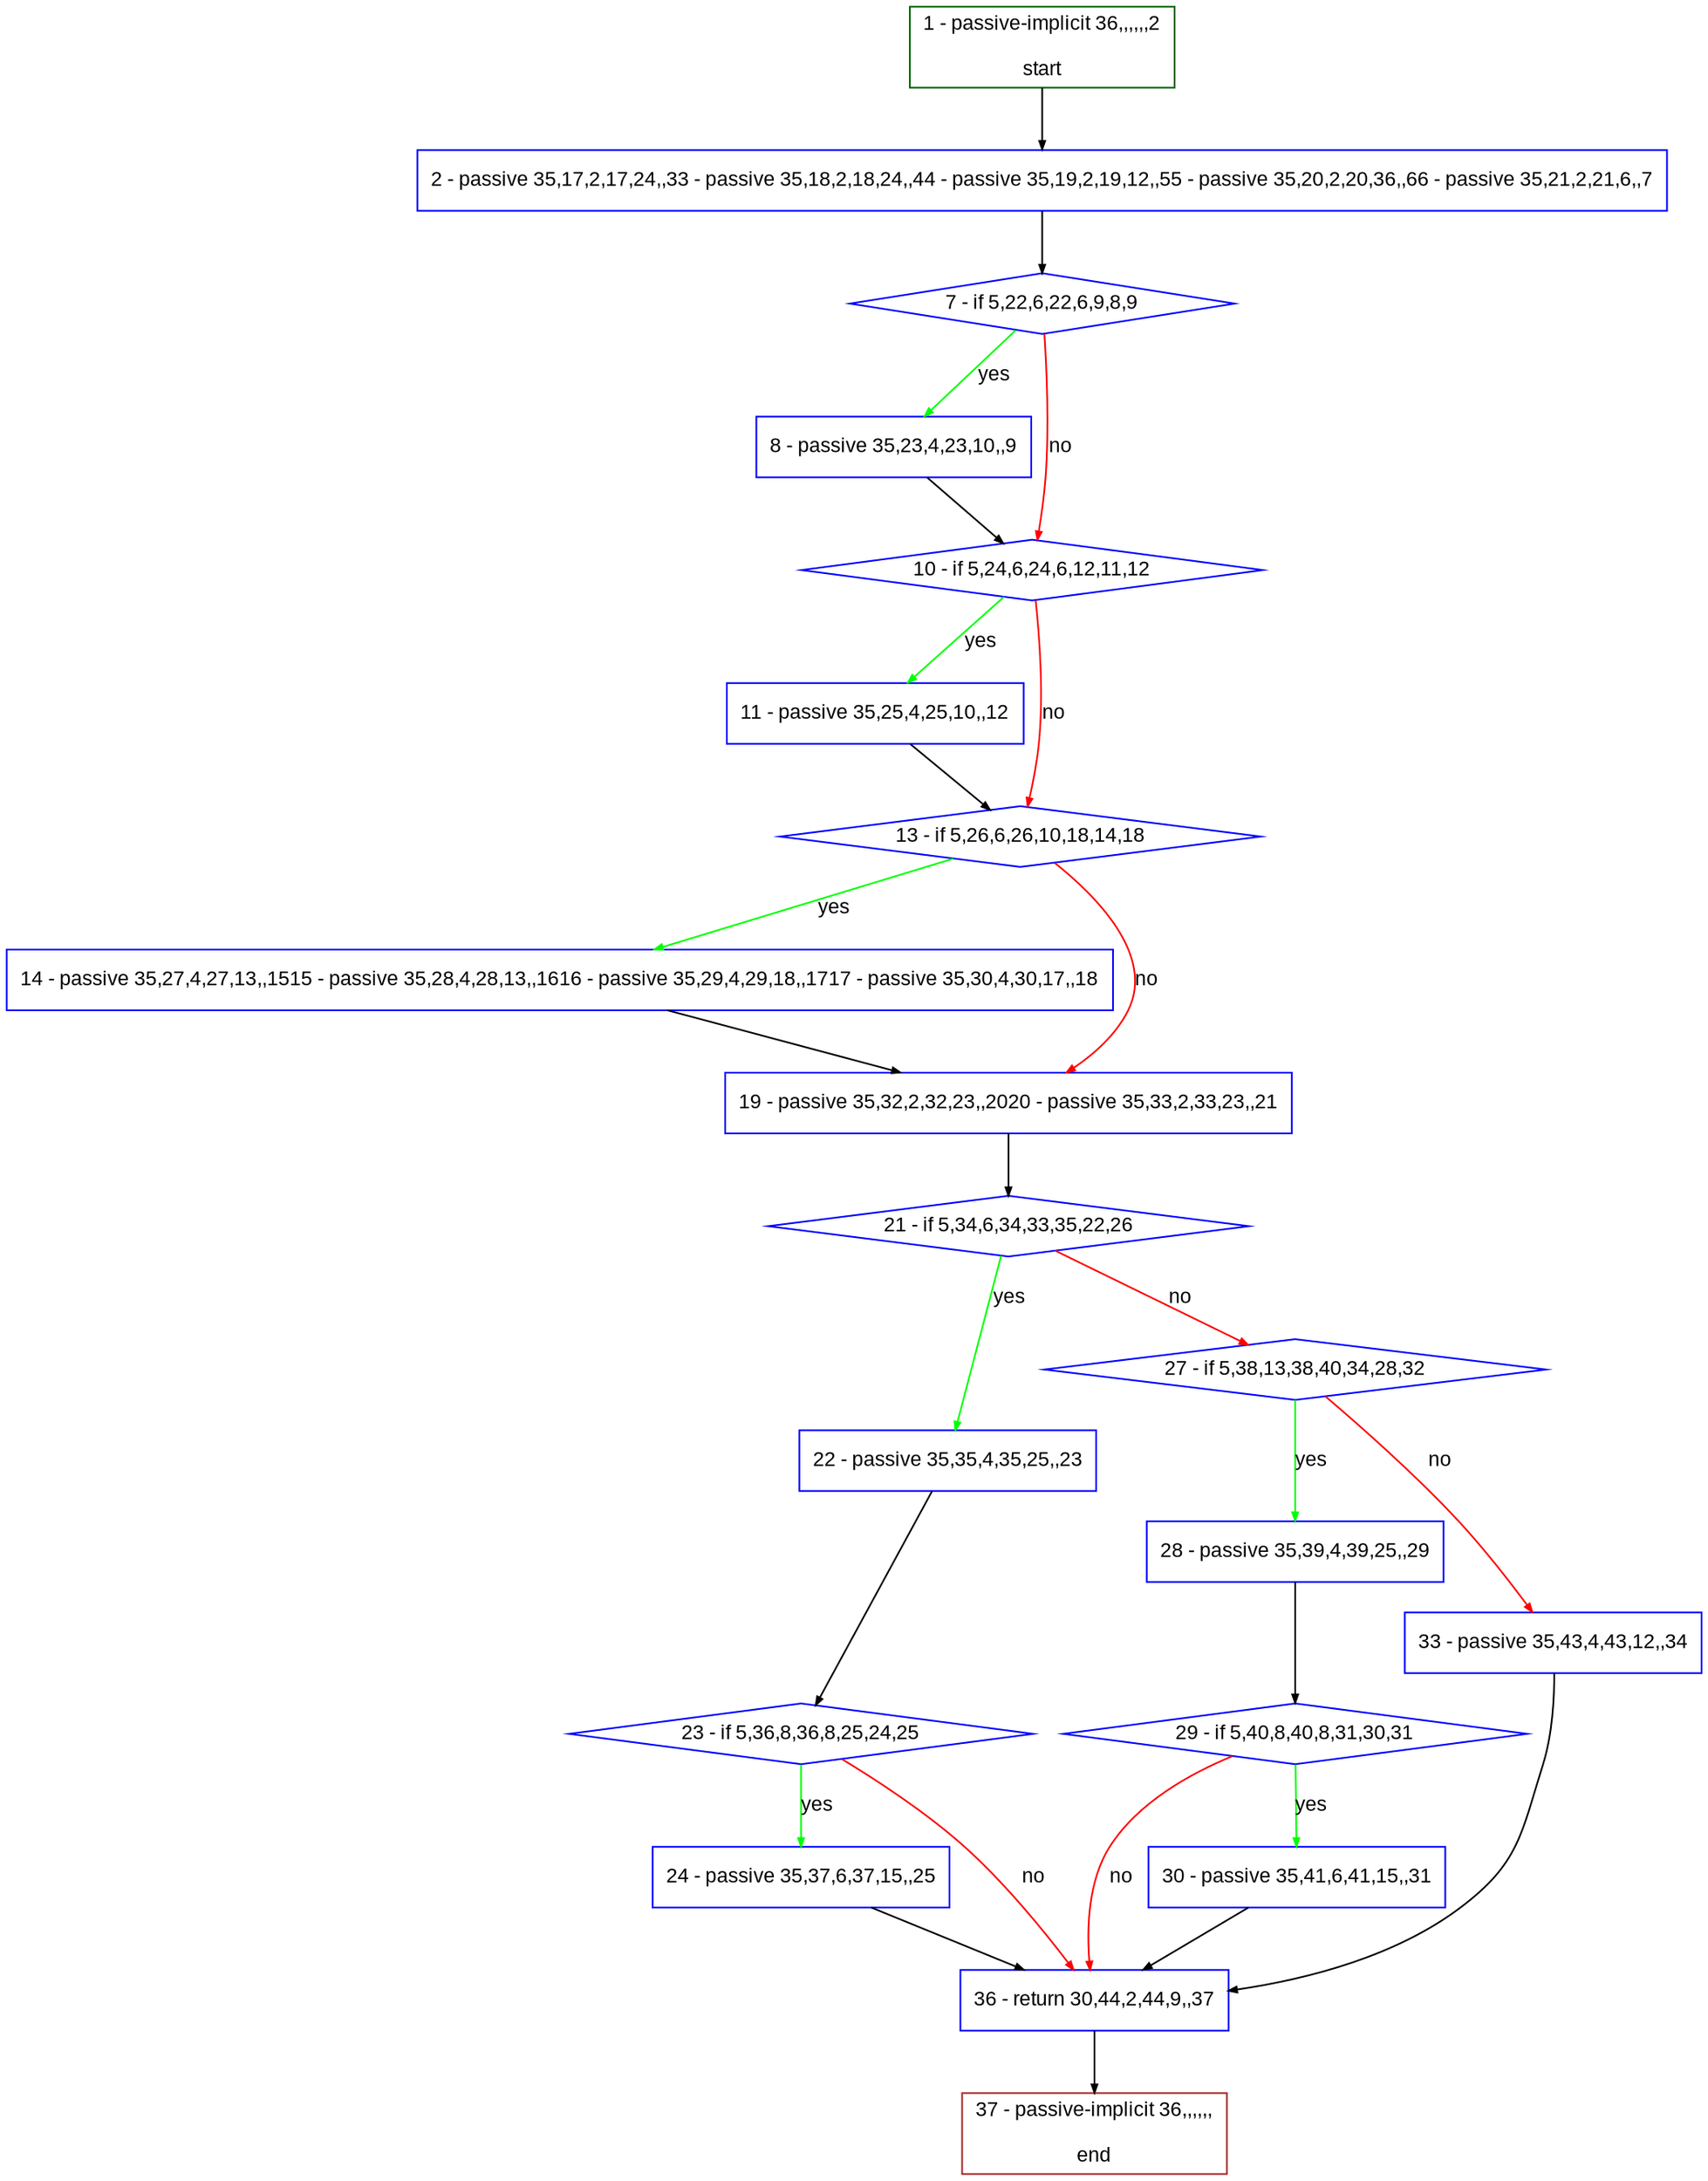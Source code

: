 digraph "" {
  graph [bgcolor="white", fillcolor="#FFFFCC", pack="true", packmode="clust", fontname="Arial", label="", fontsize="12", compound="true", style="rounded,filled"];
  node [node_initialized="no", fillcolor="white", fontname="Arial", label="", color="grey", fontsize="12", fixedsize="false", compound="true", shape="rectangle", style="filled"];
  edge [arrowtail="none", lhead="", fontcolor="black", fontname="Arial", label="", color="black", fontsize="12", arrowhead="normal", arrowsize="0.5", compound="true", ltail="", dir="forward"];
  __N1 [fillcolor="#ffffff", label="2 - passive 35,17,2,17,24,,33 - passive 35,18,2,18,24,,44 - passive 35,19,2,19,12,,55 - passive 35,20,2,20,36,,66 - passive 35,21,2,21,6,,7", color="#0000ff", shape="box", style="filled"];
  __N2 [fillcolor="#ffffff", label="1 - passive-implicit 36,,,,,,2\n\nstart", color="#006400", shape="box", style="filled"];
  __N3 [fillcolor="#ffffff", label="7 - if 5,22,6,22,6,9,8,9", color="#0000ff", shape="diamond", style="filled"];
  __N4 [fillcolor="#ffffff", label="8 - passive 35,23,4,23,10,,9", color="#0000ff", shape="box", style="filled"];
  __N5 [fillcolor="#ffffff", label="10 - if 5,24,6,24,6,12,11,12", color="#0000ff", shape="diamond", style="filled"];
  __N6 [fillcolor="#ffffff", label="11 - passive 35,25,4,25,10,,12", color="#0000ff", shape="box", style="filled"];
  __N7 [fillcolor="#ffffff", label="13 - if 5,26,6,26,10,18,14,18", color="#0000ff", shape="diamond", style="filled"];
  __N8 [fillcolor="#ffffff", label="14 - passive 35,27,4,27,13,,1515 - passive 35,28,4,28,13,,1616 - passive 35,29,4,29,18,,1717 - passive 35,30,4,30,17,,18", color="#0000ff", shape="box", style="filled"];
  __N9 [fillcolor="#ffffff", label="19 - passive 35,32,2,32,23,,2020 - passive 35,33,2,33,23,,21", color="#0000ff", shape="box", style="filled"];
  __N10 [fillcolor="#ffffff", label="21 - if 5,34,6,34,33,35,22,26", color="#0000ff", shape="diamond", style="filled"];
  __N11 [fillcolor="#ffffff", label="22 - passive 35,35,4,35,25,,23", color="#0000ff", shape="box", style="filled"];
  __N12 [fillcolor="#ffffff", label="27 - if 5,38,13,38,40,34,28,32", color="#0000ff", shape="diamond", style="filled"];
  __N13 [fillcolor="#ffffff", label="23 - if 5,36,8,36,8,25,24,25", color="#0000ff", shape="diamond", style="filled"];
  __N14 [fillcolor="#ffffff", label="24 - passive 35,37,6,37,15,,25", color="#0000ff", shape="box", style="filled"];
  __N15 [fillcolor="#ffffff", label="36 - return 30,44,2,44,9,,37", color="#0000ff", shape="box", style="filled"];
  __N16 [fillcolor="#ffffff", label="28 - passive 35,39,4,39,25,,29", color="#0000ff", shape="box", style="filled"];
  __N17 [fillcolor="#ffffff", label="33 - passive 35,43,4,43,12,,34", color="#0000ff", shape="box", style="filled"];
  __N18 [fillcolor="#ffffff", label="29 - if 5,40,8,40,8,31,30,31", color="#0000ff", shape="diamond", style="filled"];
  __N19 [fillcolor="#ffffff", label="30 - passive 35,41,6,41,15,,31", color="#0000ff", shape="box", style="filled"];
  __N20 [fillcolor="#ffffff", label="37 - passive-implicit 36,,,,,,\n\nend", color="#a52a2a", shape="box", style="filled"];
  __N2 -> __N1 [arrowtail="none", color="#000000", label="", arrowhead="normal", dir="forward"];
  __N1 -> __N3 [arrowtail="none", color="#000000", label="", arrowhead="normal", dir="forward"];
  __N3 -> __N4 [arrowtail="none", color="#00ff00", label="yes", arrowhead="normal", dir="forward"];
  __N3 -> __N5 [arrowtail="none", color="#ff0000", label="no", arrowhead="normal", dir="forward"];
  __N4 -> __N5 [arrowtail="none", color="#000000", label="", arrowhead="normal", dir="forward"];
  __N5 -> __N6 [arrowtail="none", color="#00ff00", label="yes", arrowhead="normal", dir="forward"];
  __N5 -> __N7 [arrowtail="none", color="#ff0000", label="no", arrowhead="normal", dir="forward"];
  __N6 -> __N7 [arrowtail="none", color="#000000", label="", arrowhead="normal", dir="forward"];
  __N7 -> __N8 [arrowtail="none", color="#00ff00", label="yes", arrowhead="normal", dir="forward"];
  __N7 -> __N9 [arrowtail="none", color="#ff0000", label="no", arrowhead="normal", dir="forward"];
  __N8 -> __N9 [arrowtail="none", color="#000000", label="", arrowhead="normal", dir="forward"];
  __N9 -> __N10 [arrowtail="none", color="#000000", label="", arrowhead="normal", dir="forward"];
  __N10 -> __N11 [arrowtail="none", color="#00ff00", label="yes", arrowhead="normal", dir="forward"];
  __N10 -> __N12 [arrowtail="none", color="#ff0000", label="no", arrowhead="normal", dir="forward"];
  __N11 -> __N13 [arrowtail="none", color="#000000", label="", arrowhead="normal", dir="forward"];
  __N13 -> __N14 [arrowtail="none", color="#00ff00", label="yes", arrowhead="normal", dir="forward"];
  __N13 -> __N15 [arrowtail="none", color="#ff0000", label="no", arrowhead="normal", dir="forward"];
  __N14 -> __N15 [arrowtail="none", color="#000000", label="", arrowhead="normal", dir="forward"];
  __N12 -> __N16 [arrowtail="none", color="#00ff00", label="yes", arrowhead="normal", dir="forward"];
  __N12 -> __N17 [arrowtail="none", color="#ff0000", label="no", arrowhead="normal", dir="forward"];
  __N16 -> __N18 [arrowtail="none", color="#000000", label="", arrowhead="normal", dir="forward"];
  __N18 -> __N19 [arrowtail="none", color="#00ff00", label="yes", arrowhead="normal", dir="forward"];
  __N18 -> __N15 [arrowtail="none", color="#ff0000", label="no", arrowhead="normal", dir="forward"];
  __N19 -> __N15 [arrowtail="none", color="#000000", label="", arrowhead="normal", dir="forward"];
  __N17 -> __N15 [arrowtail="none", color="#000000", label="", arrowhead="normal", dir="forward"];
  __N15 -> __N20 [arrowtail="none", color="#000000", label="", arrowhead="normal", dir="forward"];
}
